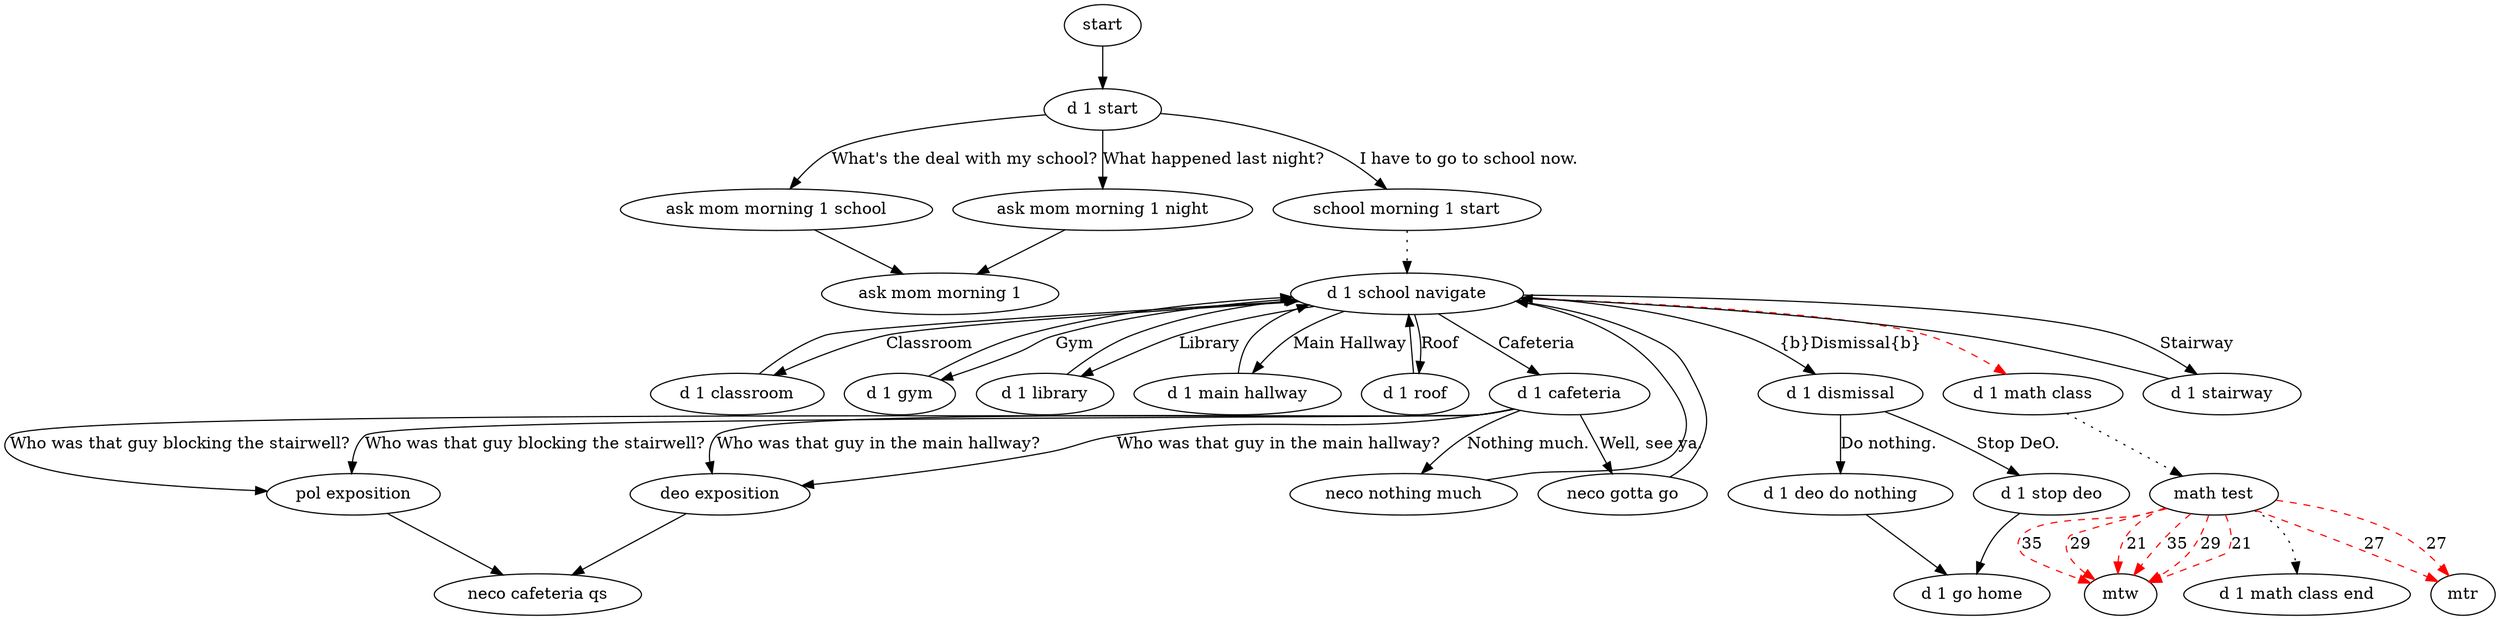 digraph  {
	
	n5[label="ask mom morning 1"];
	n2[label="ask mom morning 1 night"];
	n3[label="ask mom morning 1 school"];
	n10[label="d 1 cafeteria"];
	n9[label="d 1 classroom"];
	n26[label="d 1 deo do nothing"];
	n15[label="d 1 dismissal"];
	n27[label="d 1 go home"];
	n12[label="d 1 gym"];
	n11[label="d 1 library"];
	n8[label="d 1 main hallway"];
	n7[label="d 1 math class"];
	n24[label="d 1 math class end"];
	n13[label="d 1 roof"];
	n6[label="d 1 school navigate"];
	n14[label="d 1 stairway"];
	n1[label="d 1 start"];
	n25[label="d 1 stop deo"];
	n16[label="deo exposition"];
	n21[label="math test"];
	n23[label="mtr"];
	n22[label="mtw"];
	n20[label="neco cafeteria qs"];
	n19[label="neco gotta go"];
	n18[label="neco nothing much"];
	n17[label="pol exposition"];
	n4[label="school morning 1 start"];
	n50[label="start"];
	n2->n5;
	n3->n5;
	n10->n16[label="Who was that guy in the main hallway?"];
	n10->n17[label="Who was that guy blocking the stairwell?"];
	n10->n18[label="Nothing much."];
	n10->n16[label="Who was that guy in the main hallway?"];
	n10->n17[label="Who was that guy blocking the stairwell?"];
	n10->n19[label="Well, see ya."];
	n9->n6;
	n26->n27;
	n15->n25[label="Stop DeO."];
	n15->n26[label="Do nothing."];
	n12->n6;
	n11->n6;
	n8->n6;
	n7->n21[style="dotted"];
	n13->n6;
	n6->n7[color="red",style="dashed"];
	n6->n8[label="Main Hallway"];
	n6->n9[label="Classroom"];
	n6->n10[label="Cafeteria"];
	n6->n11[label="Library"];
	n6->n12[label="Gym"];
	n6->n13[label="Roof"];
	n6->n14[label="Stairway"];
	n6->n15[label="{b}Dismissal{b}"];
	n14->n6;
	n1->n2[label="What happened last night?"];
	n1->n3[label="What's the deal with my school?"];
	n1->n4[label="I have to go to school now."];
	n25->n27;
	n16->n20;
	n21->n22[color="red",label="35",style="dashed"];
	n21->n22[color="red",label="29",style="dashed"];
	n21->n22[color="red",label="21",style="dashed"];
	n21->n23[color="red",label="27",style="dashed"];
	n21->n22[color="red",label="35",style="dashed"];
	n21->n22[color="red",label="29",style="dashed"];
	n21->n22[color="red",label="21",style="dashed"];
	n21->n23[color="red",label="27",style="dashed"];
	n21->n24[style="dotted"];
	n19->n6;
	n18->n6;
	n17->n20;
	n4->n6[style="dotted"];
	n50->n1;
	
}
